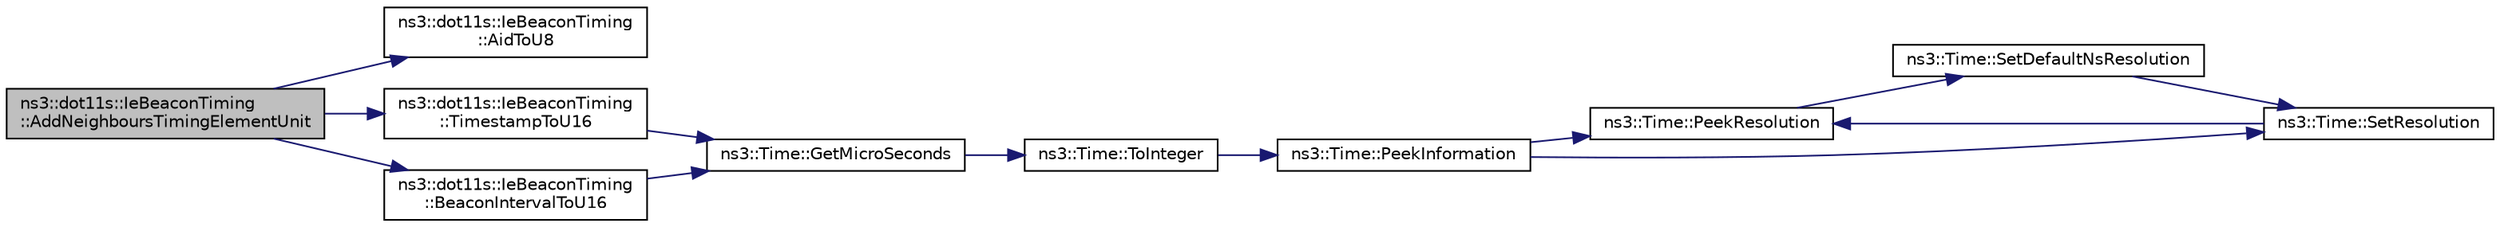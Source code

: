 digraph "ns3::dot11s::IeBeaconTiming::AddNeighboursTimingElementUnit"
{
  edge [fontname="Helvetica",fontsize="10",labelfontname="Helvetica",labelfontsize="10"];
  node [fontname="Helvetica",fontsize="10",shape=record];
  rankdir="LR";
  Node1 [label="ns3::dot11s::IeBeaconTiming\l::AddNeighboursTimingElementUnit",height=0.2,width=0.4,color="black", fillcolor="grey75", style="filled", fontcolor="black"];
  Node1 -> Node2 [color="midnightblue",fontsize="10",style="solid"];
  Node2 [label="ns3::dot11s::IeBeaconTiming\l::AidToU8",height=0.2,width=0.4,color="black", fillcolor="white", style="filled",URL="$db/d28/classns3_1_1dot11s_1_1IeBeaconTiming.html#ab9feab28d4b88a5f7ef99b981b6025b3"];
  Node1 -> Node3 [color="midnightblue",fontsize="10",style="solid"];
  Node3 [label="ns3::dot11s::IeBeaconTiming\l::TimestampToU16",height=0.2,width=0.4,color="black", fillcolor="white", style="filled",URL="$db/d28/classns3_1_1dot11s_1_1IeBeaconTiming.html#adbd32edc0693151e4a303edc46810baf"];
  Node3 -> Node4 [color="midnightblue",fontsize="10",style="solid"];
  Node4 [label="ns3::Time::GetMicroSeconds",height=0.2,width=0.4,color="black", fillcolor="white", style="filled",URL="$dc/d04/classns3_1_1Time.html#a2542b9273c336da11fcaf54e8bc6e4c8"];
  Node4 -> Node5 [color="midnightblue",fontsize="10",style="solid"];
  Node5 [label="ns3::Time::ToInteger",height=0.2,width=0.4,color="black", fillcolor="white", style="filled",URL="$dc/d04/classns3_1_1Time.html#a0c9c8fb9ec7222c7799c1081f14f6031"];
  Node5 -> Node6 [color="midnightblue",fontsize="10",style="solid"];
  Node6 [label="ns3::Time::PeekInformation",height=0.2,width=0.4,color="black", fillcolor="white", style="filled",URL="$dc/d04/classns3_1_1Time.html#a0b023c55c20582aa7c1781aacf128034"];
  Node6 -> Node7 [color="midnightblue",fontsize="10",style="solid"];
  Node7 [label="ns3::Time::PeekResolution",height=0.2,width=0.4,color="black", fillcolor="white", style="filled",URL="$dc/d04/classns3_1_1Time.html#a963e53522278fcbdf1ab9f7adbd0f5d6"];
  Node7 -> Node8 [color="midnightblue",fontsize="10",style="solid"];
  Node8 [label="ns3::Time::SetDefaultNsResolution",height=0.2,width=0.4,color="black", fillcolor="white", style="filled",URL="$dc/d04/classns3_1_1Time.html#a6a872e62f71dfa817fef2c549473d980"];
  Node8 -> Node9 [color="midnightblue",fontsize="10",style="solid"];
  Node9 [label="ns3::Time::SetResolution",height=0.2,width=0.4,color="black", fillcolor="white", style="filled",URL="$dc/d04/classns3_1_1Time.html#ac89165ba7715b66017a49c718f4aef09"];
  Node9 -> Node7 [color="midnightblue",fontsize="10",style="solid"];
  Node6 -> Node9 [color="midnightblue",fontsize="10",style="solid"];
  Node1 -> Node10 [color="midnightblue",fontsize="10",style="solid"];
  Node10 [label="ns3::dot11s::IeBeaconTiming\l::BeaconIntervalToU16",height=0.2,width=0.4,color="black", fillcolor="white", style="filled",URL="$db/d28/classns3_1_1dot11s_1_1IeBeaconTiming.html#a3786fc43fe97f2692a3c040440e55a3d"];
  Node10 -> Node4 [color="midnightblue",fontsize="10",style="solid"];
}
